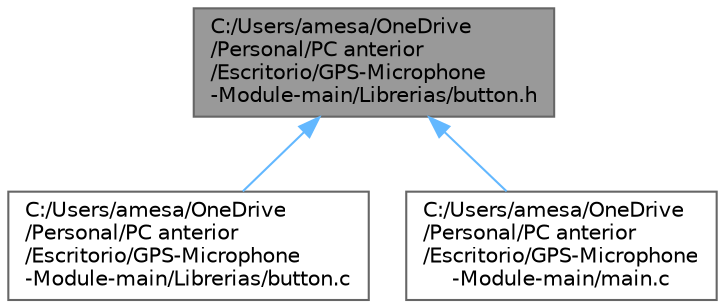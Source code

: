digraph "C:/Users/amesa/OneDrive/Personal/PC anterior/Escritorio/GPS-Microphone-Module-main/Librerias/button.h"
{
 // LATEX_PDF_SIZE
  bgcolor="transparent";
  edge [fontname=Helvetica,fontsize=10,labelfontname=Helvetica,labelfontsize=10];
  node [fontname=Helvetica,fontsize=10,shape=box,height=0.2,width=0.4];
  Node1 [id="Node000001",label="C:/Users/amesa/OneDrive\l/Personal/PC anterior\l/Escritorio/GPS-Microphone\l-Module-main/Librerias/button.h",height=0.2,width=0.4,color="gray40", fillcolor="grey60", style="filled", fontcolor="black",tooltip="Header file for button control module."];
  Node1 -> Node2 [id="edge1_Node000001_Node000002",dir="back",color="steelblue1",style="solid",tooltip=" "];
  Node2 [id="Node000002",label="C:/Users/amesa/OneDrive\l/Personal/PC anterior\l/Escritorio/GPS-Microphone\l-Module-main/Librerias/button.c",height=0.2,width=0.4,color="grey40", fillcolor="white", style="filled",URL="$button_8c.html",tooltip="Implementation file for button control module."];
  Node1 -> Node3 [id="edge2_Node000001_Node000003",dir="back",color="steelblue1",style="solid",tooltip=" "];
  Node3 [id="Node000003",label="C:/Users/amesa/OneDrive\l/Personal/PC anterior\l/Escritorio/GPS-Microphone\l-Module-main/main.c",height=0.2,width=0.4,color="grey40", fillcolor="white", style="filled",URL="$main_8c.html",tooltip="Ejemplo de inicialización y lectura de datos GPS usando UART en Raspberry Pi Pico."];
}
